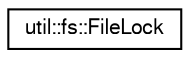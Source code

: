 digraph "Graphical Class Hierarchy"
{
  edge [fontname="FreeSans",fontsize="10",labelfontname="FreeSans",labelfontsize="10"];
  node [fontname="FreeSans",fontsize="10",shape=record];
  rankdir="LR";
  Node0 [label="util::fs::FileLock",height=0.2,width=0.4,color="black", fillcolor="white", style="filled",URL="$classutil_1_1fs_1_1_file_lock.html",tooltip="A simple file-based file lock implementation. "];
}
